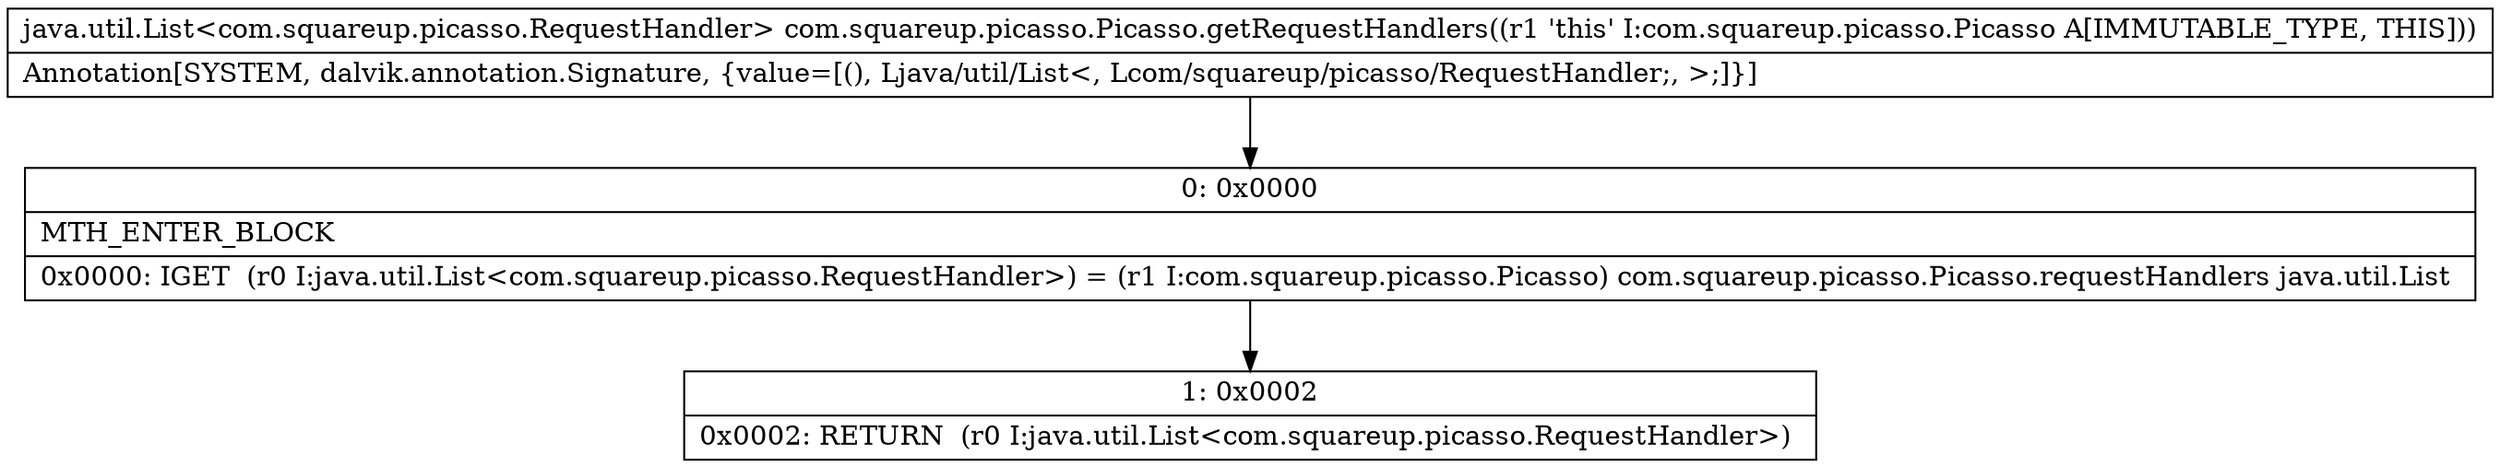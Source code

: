 digraph "CFG forcom.squareup.picasso.Picasso.getRequestHandlers()Ljava\/util\/List;" {
Node_0 [shape=record,label="{0\:\ 0x0000|MTH_ENTER_BLOCK\l|0x0000: IGET  (r0 I:java.util.List\<com.squareup.picasso.RequestHandler\>) = (r1 I:com.squareup.picasso.Picasso) com.squareup.picasso.Picasso.requestHandlers java.util.List \l}"];
Node_1 [shape=record,label="{1\:\ 0x0002|0x0002: RETURN  (r0 I:java.util.List\<com.squareup.picasso.RequestHandler\>) \l}"];
MethodNode[shape=record,label="{java.util.List\<com.squareup.picasso.RequestHandler\> com.squareup.picasso.Picasso.getRequestHandlers((r1 'this' I:com.squareup.picasso.Picasso A[IMMUTABLE_TYPE, THIS]))  | Annotation[SYSTEM, dalvik.annotation.Signature, \{value=[(), Ljava\/util\/List\<, Lcom\/squareup\/picasso\/RequestHandler;, \>;]\}]\l}"];
MethodNode -> Node_0;
Node_0 -> Node_1;
}

